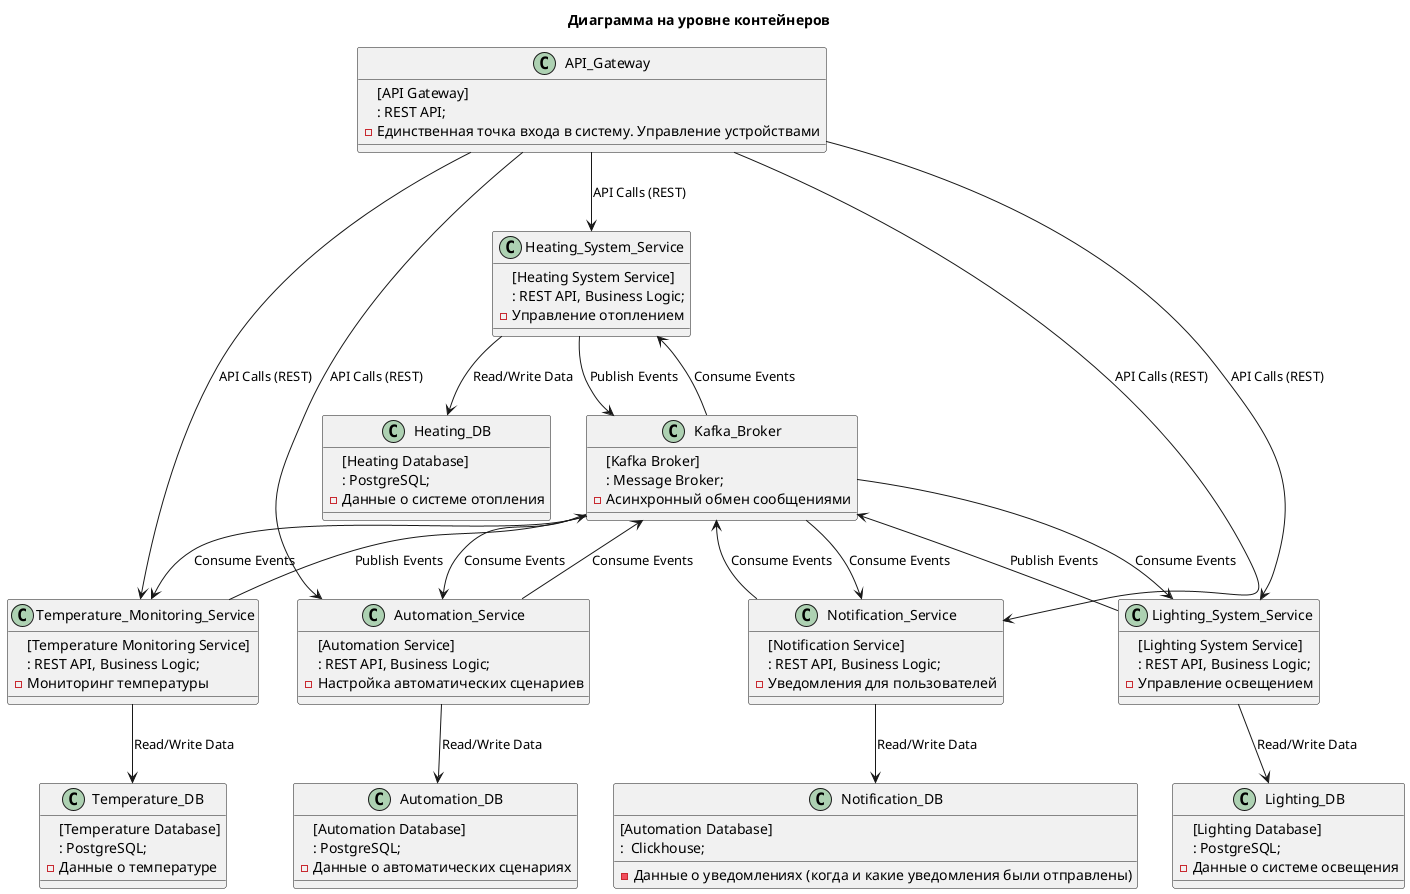 @startuml
!define RECTANGLE class

title  Диаграмма на уровне контейнеров

' Контейнеры
RECTANGLE API_Gateway {
  [API Gateway] 
  : REST API; 
  - Единственная точка входа в систему. Управление устройствами
}

RECTANGLE Heating_System_Service {
  [Heating System Service]
  : REST API, Business Logic;
  - Управление отоплением
}

RECTANGLE Lighting_System_Service {
  [Lighting System Service]
  : REST API, Business Logic;
  - Управление освещением
}

RECTANGLE Temperature_Monitoring_Service {
  [Temperature Monitoring Service]
  : REST API, Business Logic;
  - Мониторинг температуры
}

RECTANGLE Notification_Service {
  [Notification Service]
  : REST API, Business Logic;
  - Уведомления для пользователей
}

RECTANGLE Automation_Service {
  [Automation Service]
  : REST API, Business Logic;
  - Настройка автоматических сценариев
}

' Базы данных
RECTANGLE Heating_DB {
  [Heating Database] 
  : PostgreSQL; 
  - Данные о системе отопления
}

RECTANGLE Lighting_DB {
  [Lighting Database] 
  : PostgreSQL; 
  - Данные о системе освещения
}

RECTANGLE Temperature_DB {
  [Temperature Database] 
  : PostgreSQL;
  - Данные о температуре
}

RECTANGLE Automation_DB {
  [Automation Database] 
  : PostgreSQL;
  - Данные о автоматических сценариях
}


RECTANGLE Notification_DB {
  [Automation Database] 
  :  Clickhouse;
  - Данные о уведомлениях (когда и какие уведомления были отправлены)
}

' Шина данных (Kafka)
RECTANGLE Kafka_Broker {
  [Kafka Broker]
  : Message Broker;
  - Асинхронный обмен сообщениями
}

' Взаимодействия
API_Gateway -down-> Heating_System_Service : "API Calls (REST)"
API_Gateway -down-> Lighting_System_Service : "API Calls (REST)"
API_Gateway -down-> Temperature_Monitoring_Service : "API Calls (REST)"
API_Gateway -down-> Notification_Service : "API Calls (REST)"
API_Gateway -down-> Automation_Service : "API Calls (REST)"

Heating_System_Service -down-> Heating_DB : "Read/Write Data"
Lighting_System_Service -down-> Lighting_DB : "Read/Write Data"
Temperature_Monitoring_Service -down-> Temperature_DB : "Read/Write Data"
Automation_Service -down-> Automation_DB : "Read/Write Data"
Notification_Service -down-> Notification_DB : "Read/Write Data"

Heating_System_Service -down-> Kafka_Broker : "Publish Events"
Lighting_System_Service -down-> Kafka_Broker : "Publish Events"
Temperature_Monitoring_Service -down-> Kafka_Broker : "Publish Events"
Notification_Service -down-> Kafka_Broker : "Consume Events"
Automation_Service -down-> Kafka_Broker : "Consume Events"

Kafka_Broker -down-> Heating_System_Service : "Consume Events"
Kafka_Broker -down-> Lighting_System_Service : "Consume Events"
Kafka_Broker -down-> Temperature_Monitoring_Service : "Consume Events"
Kafka_Broker -down-> Notification_Service : "Consume Events"
Kafka_Broker -down-> Automation_Service : "Consume Events"

@enduml
